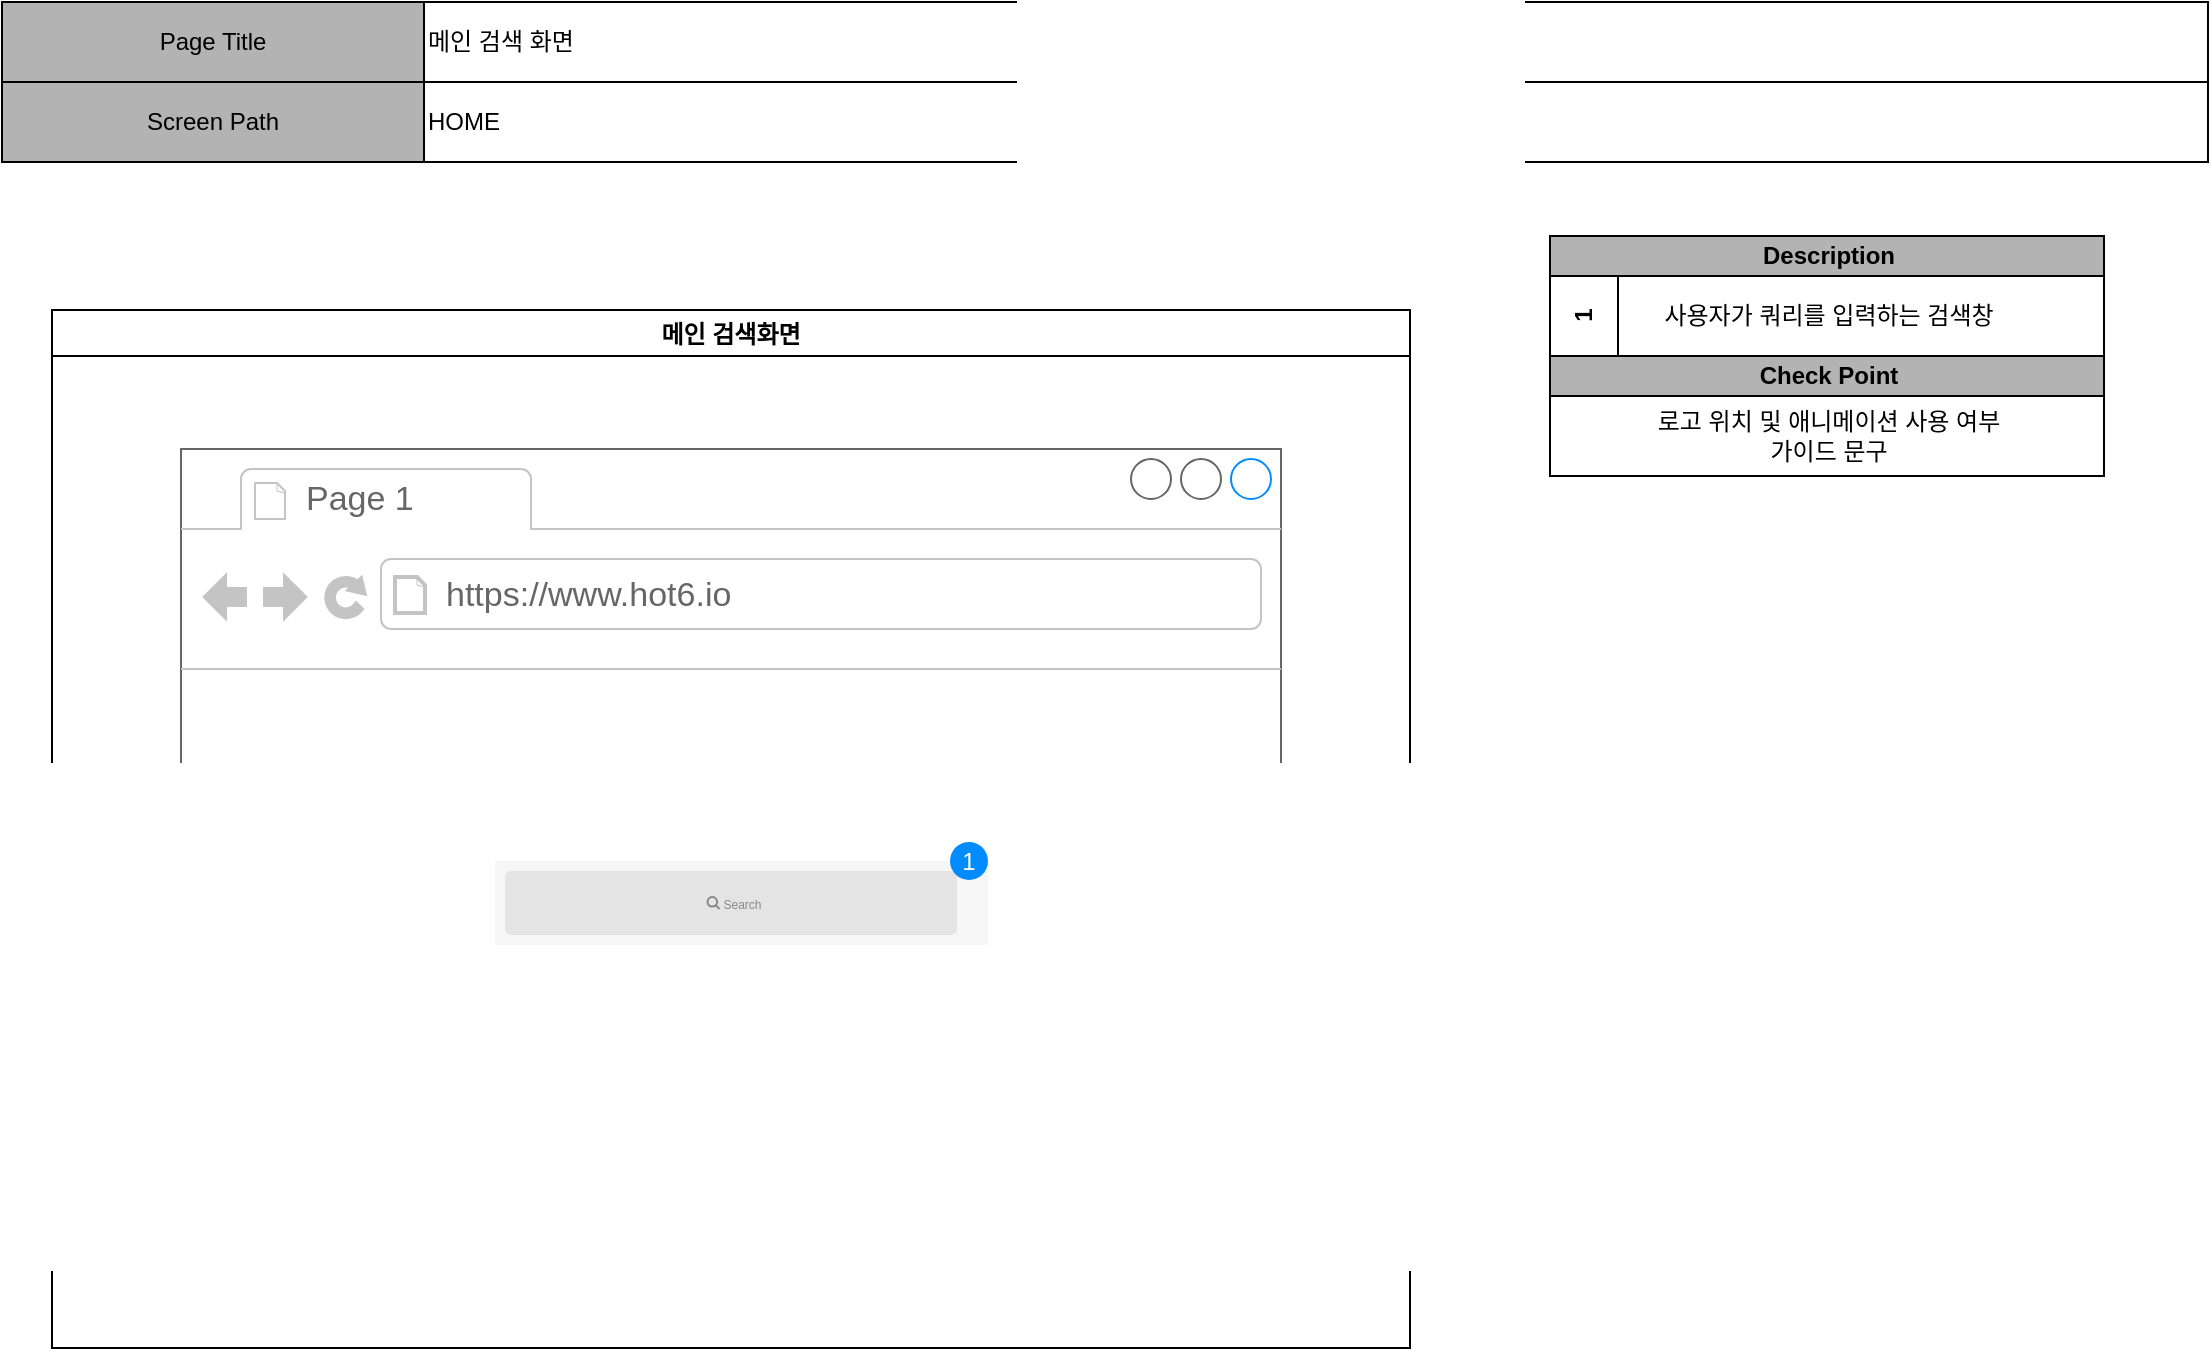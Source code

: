 <mxfile version="14.4.9" type="device" pages="4"><diagram id="tJ8CZz90IbBtDcchQ5Px" name="Page-1"><mxGraphModel dx="1718" dy="963" grid="0" gridSize="10" guides="1" tooltips="1" connect="1" arrows="1" fold="1" page="1" pageScale="1" pageWidth="1169" pageHeight="827" math="0" shadow="0"><root><mxCell id="0"/><mxCell id="1" parent="0"/><mxCell id="Gn2pSE_v8E-xkneGsQMS-18" value="메인 검색화면" style="swimlane;startSize=23;" parent="1" vertex="1"><mxGeometry x="58" y="192" width="679" height="519" as="geometry"><mxRectangle x="53" y="226" width="83" height="23" as="alternateBounds"/></mxGeometry></mxCell><mxCell id="Gn2pSE_v8E-xkneGsQMS-7" value="" style="strokeWidth=1;shadow=0;dashed=0;align=center;html=1;shape=mxgraph.mockup.containers.browserWindow;rSize=0;strokeColor=#666666;strokeColor2=#008cff;strokeColor3=#c4c4c4;mainText=,;recursiveResize=0;" parent="Gn2pSE_v8E-xkneGsQMS-18" vertex="1"><mxGeometry x="64.5" y="69.5" width="550" height="380" as="geometry"/></mxCell><mxCell id="Gn2pSE_v8E-xkneGsQMS-8" value="Page 1" style="strokeWidth=1;shadow=0;dashed=0;align=center;html=1;shape=mxgraph.mockup.containers.anchor;fontSize=17;fontColor=#666666;align=left;" parent="Gn2pSE_v8E-xkneGsQMS-7" vertex="1"><mxGeometry x="60" y="12" width="110" height="26" as="geometry"/></mxCell><mxCell id="Gn2pSE_v8E-xkneGsQMS-9" value="https://www.hot6.io" style="strokeWidth=1;shadow=0;dashed=0;align=center;html=1;shape=mxgraph.mockup.containers.anchor;rSize=0;fontSize=17;fontColor=#666666;align=left;" parent="Gn2pSE_v8E-xkneGsQMS-7" vertex="1"><mxGeometry x="130" y="60" width="250" height="26" as="geometry"/></mxCell><mxCell id="Gn2pSE_v8E-xkneGsQMS-10" value="" style="shape=rect;fillColor=#F6F6F6;strokeColor=none;" parent="Gn2pSE_v8E-xkneGsQMS-7" vertex="1"><mxGeometry x="157" y="206" width="246.5" height="42" as="geometry"/></mxCell><mxCell id="Gn2pSE_v8E-xkneGsQMS-11" value="" style="html=1;strokeWidth=1;shadow=0;dashed=0;shape=mxgraph.ios7ui.marginRect;rx=3;ry=3;rectMargin=5;fillColor=#E4E4E4;strokeColor=none;" parent="Gn2pSE_v8E-xkneGsQMS-10" vertex="1"><mxGeometry width="236" height="42" as="geometry"/></mxCell><mxCell id="Gn2pSE_v8E-xkneGsQMS-12" value="Search" style="shape=mxgraph.ios7.icons.looking_glass;strokeColor=#878789;fillColor=none;fontColor=#878789;labelPosition=right;verticalLabelPosition=middle;align=left;verticalAlign=middle;fontSize=6;fontStyle=0;spacingTop=2;" parent="Gn2pSE_v8E-xkneGsQMS-10" vertex="1"><mxGeometry x="0.5" y="0.5" width="6" height="6" relative="1" as="geometry"><mxPoint x="-17" y="-3" as="offset"/></mxGeometry></mxCell><mxCell id="-sruGp5pN87S7IW7YaDV-1" value="1" style="shape=tapeData;whiteSpace=wrap;html=1;perimeter=ellipsePerimeter;fillColor=#008cff;strokeColor=none;fontColor=#FFFFFF;" parent="Gn2pSE_v8E-xkneGsQMS-10" vertex="1"><mxGeometry x="227.5" y="-9.5" width="19" height="19" as="geometry"/></mxCell><mxCell id="Gn2pSE_v8E-xkneGsQMS-26" value="메인 검색 화면" style="rounded=0;whiteSpace=wrap;html=1;align=left;" parent="1" vertex="1"><mxGeometry x="244" y="38" width="892" height="40" as="geometry"/></mxCell><mxCell id="Gn2pSE_v8E-xkneGsQMS-30" value="HOME" style="rounded=0;whiteSpace=wrap;html=1;align=left;" parent="1" vertex="1"><mxGeometry x="244" y="78" width="892" height="40" as="geometry"/></mxCell><mxCell id="Gn2pSE_v8E-xkneGsQMS-31" value="Page Title" style="rounded=0;whiteSpace=wrap;html=1;fillColor=#B3B3B3;" parent="1" vertex="1"><mxGeometry x="33" y="38" width="211" height="40" as="geometry"/></mxCell><mxCell id="Gn2pSE_v8E-xkneGsQMS-32" value="Screen Path" style="rounded=0;whiteSpace=wrap;html=1;fillColor=#B3B3B3;" parent="1" vertex="1"><mxGeometry x="33" y="78" width="211" height="40" as="geometry"/></mxCell><mxCell id="-sruGp5pN87S7IW7YaDV-2" value="&lt;font color=&quot;#000000&quot;&gt;Description&lt;/font&gt;" style="swimlane;html=1;childLayout=stackLayout;resizeParent=1;resizeParentMax=0;horizontal=1;startSize=20;horizontalStack=0;fontColor=#FFFFFF;allowArrows=0;connectable=0;expand=1;dropTarget=1;fillColor=#B3B3B3;" parent="1" vertex="1"><mxGeometry x="807" y="155" width="277" height="60" as="geometry"/></mxCell><mxCell id="-sruGp5pN87S7IW7YaDV-3" value="1" style="swimlane;html=1;startSize=34;horizontal=0;expand=1;swimlaneLine=1;connectable=0;allowArrows=0;collapsible=0;portConstraintRotation=0;" parent="-sruGp5pN87S7IW7YaDV-2" vertex="1"><mxGeometry y="20" width="277" height="40" as="geometry"/></mxCell><mxCell id="-sruGp5pN87S7IW7YaDV-11" value="&lt;font color=&quot;#000000&quot;&gt;사용자가 쿼리를 입력하는 검색창&lt;/font&gt;" style="text;html=1;align=center;verticalAlign=middle;resizable=0;points=[];autosize=1;fontColor=#FFFFFF;" parent="-sruGp5pN87S7IW7YaDV-3" vertex="1"><mxGeometry x="44.5" y="11" width="188" height="18" as="geometry"/></mxCell><mxCell id="-sruGp5pN87S7IW7YaDV-13" value="&lt;font color=&quot;#000000&quot;&gt;Check Point&lt;/font&gt;" style="swimlane;html=1;childLayout=stackLayout;resizeParent=1;resizeParentMax=0;horizontal=1;startSize=20;horizontalStack=0;fontColor=#FFFFFF;allowArrows=0;connectable=0;expand=1;dropTarget=1;fillColor=#B3B3B3;" parent="1" vertex="1"><mxGeometry x="807" y="215" width="277" height="60" as="geometry"/></mxCell><mxCell id="-sruGp5pN87S7IW7YaDV-14" value="" style="swimlane;html=1;startSize=34;horizontal=0;expand=1;swimlaneLine=0;connectable=0;allowArrows=0;collapsible=0;portConstraintRotation=0;" parent="-sruGp5pN87S7IW7YaDV-13" vertex="1"><mxGeometry y="20" width="277" height="40" as="geometry"/></mxCell><mxCell id="-sruGp5pN87S7IW7YaDV-15" value="&lt;font color=&quot;#000000&quot;&gt;로고 위치 및 애니메이션 사용 여부&lt;br&gt;가이드 문구&lt;br&gt;&lt;/font&gt;" style="text;html=1;align=center;verticalAlign=middle;resizable=0;points=[];autosize=1;fontColor=#FFFFFF;" parent="-sruGp5pN87S7IW7YaDV-14" vertex="1"><mxGeometry x="41.5" y="4" width="195" height="32" as="geometry"/></mxCell></root></mxGraphModel></diagram><diagram name="Page-2" id="vpqSJT_1IO4DNgwDDO2D"><mxGraphModel dx="1718" dy="963" grid="0" gridSize="10" guides="1" tooltips="1" connect="1" arrows="1" fold="1" page="1" pageScale="1" pageWidth="1169" pageHeight="827" math="0" shadow="0"><root><mxCell id="6q8bGgmqDHrHR4Yu0xEB-0"/><mxCell id="6q8bGgmqDHrHR4Yu0xEB-1" parent="6q8bGgmqDHrHR4Yu0xEB-0"/><mxCell id="6q8bGgmqDHrHR4Yu0xEB-2" value="메인 검색화면" style="swimlane;startSize=23;" parent="6q8bGgmqDHrHR4Yu0xEB-1" vertex="1"><mxGeometry x="58" y="192" width="679" height="519" as="geometry"><mxRectangle x="53" y="226" width="83" height="23" as="alternateBounds"/></mxGeometry></mxCell><mxCell id="6q8bGgmqDHrHR4Yu0xEB-3" value="" style="strokeWidth=1;shadow=0;dashed=0;align=center;html=1;shape=mxgraph.mockup.containers.browserWindow;rSize=0;strokeColor=#666666;strokeColor2=#008cff;strokeColor3=#c4c4c4;mainText=,;recursiveResize=0;" parent="6q8bGgmqDHrHR4Yu0xEB-2" vertex="1"><mxGeometry x="64.5" y="69.5" width="550" height="380" as="geometry"/></mxCell><mxCell id="6q8bGgmqDHrHR4Yu0xEB-4" value="Page 1" style="strokeWidth=1;shadow=0;dashed=0;align=center;html=1;shape=mxgraph.mockup.containers.anchor;fontSize=17;fontColor=#666666;align=left;" parent="6q8bGgmqDHrHR4Yu0xEB-3" vertex="1"><mxGeometry x="60" y="12" width="110" height="26" as="geometry"/></mxCell><mxCell id="6q8bGgmqDHrHR4Yu0xEB-5" value="https://www.hot6.io" style="strokeWidth=1;shadow=0;dashed=0;align=center;html=1;shape=mxgraph.mockup.containers.anchor;rSize=0;fontSize=17;fontColor=#666666;align=left;" parent="6q8bGgmqDHrHR4Yu0xEB-3" vertex="1"><mxGeometry x="130" y="60" width="250" height="26" as="geometry"/></mxCell><mxCell id="6q8bGgmqDHrHR4Yu0xEB-6" value="" style="shape=rect;fillColor=#F6F6F6;strokeColor=none;" parent="6q8bGgmqDHrHR4Yu0xEB-3" vertex="1"><mxGeometry x="354" y="206" width="49.5" height="42" as="geometry"/></mxCell><mxCell id="6q8bGgmqDHrHR4Yu0xEB-7" value="" style="html=1;strokeWidth=1;shadow=0;dashed=0;shape=mxgraph.ios7ui.marginRect;rx=3;ry=3;rectMargin=5;fillColor=#E4E4E4;strokeColor=none;" parent="6q8bGgmqDHrHR4Yu0xEB-6" vertex="1"><mxGeometry width="47.391" height="42" as="geometry"/></mxCell><mxCell id="6q8bGgmqDHrHR4Yu0xEB-8" value="Search" style="shape=mxgraph.ios7.icons.looking_glass;strokeColor=#878789;fillColor=none;fontColor=#878789;labelPosition=right;verticalLabelPosition=middle;align=left;verticalAlign=middle;fontSize=6;fontStyle=0;spacingTop=2;" parent="6q8bGgmqDHrHR4Yu0xEB-6" vertex="1"><mxGeometry x="0.5" y="0.5" width="6" height="6" relative="1" as="geometry"><mxPoint x="-17" y="-3" as="offset"/></mxGeometry></mxCell><mxCell id="6q8bGgmqDHrHR4Yu0xEB-22" value="" style="rounded=0;whiteSpace=wrap;html=1;fontColor=#FFFFFF;fillColor=#FFFFFF;" parent="6q8bGgmqDHrHR4Yu0xEB-3" vertex="1"><mxGeometry x="157" y="248" width="246" height="63" as="geometry"/></mxCell><mxCell id="6q8bGgmqDHrHR4Yu0xEB-9" value="1" style="shape=tapeData;whiteSpace=wrap;html=1;perimeter=ellipsePerimeter;fillColor=#008cff;strokeColor=none;fontColor=#FFFFFF;" parent="6q8bGgmqDHrHR4Yu0xEB-3" vertex="1"><mxGeometry x="140.5" y="248" width="19" height="19" as="geometry"/></mxCell><mxCell id="6q8bGgmqDHrHR4Yu0xEB-23" value="&lt;font color=&quot;#000000&quot;&gt;바삭ㅂ&lt;/font&gt;" style="rounded=0;whiteSpace=wrap;html=1;fontColor=#FFFFFF;fillColor=#FFFFFF;align=left;" parent="6q8bGgmqDHrHR4Yu0xEB-3" vertex="1"><mxGeometry x="157" y="207" width="194" height="41" as="geometry"/></mxCell><mxCell id="6q8bGgmqDHrHR4Yu0xEB-25" value="&lt;font color=&quot;#000000&quot;&gt;바삭바삭한&lt;br&gt;&lt;br&gt;&lt;div&gt;&lt;span&gt;바삭바삭한 감자튀김&lt;/span&gt;&lt;/div&gt;&lt;/font&gt;" style="text;html=1;strokeColor=none;fillColor=none;align=left;verticalAlign=middle;whiteSpace=wrap;rounded=0;fontColor=#FFFFFF;" parent="6q8bGgmqDHrHR4Yu0xEB-3" vertex="1"><mxGeometry x="157" y="267" width="225" height="20" as="geometry"/></mxCell><mxCell id="6q8bGgmqDHrHR4Yu0xEB-26" value="2" style="shape=tapeData;whiteSpace=wrap;html=1;perimeter=ellipsePerimeter;fillColor=#008cff;strokeColor=none;fontColor=#FFFFFF;" parent="6q8bGgmqDHrHR4Yu0xEB-3" vertex="1"><mxGeometry x="398.5" y="198.5" width="19" height="19" as="geometry"/></mxCell><mxCell id="6q8bGgmqDHrHR4Yu0xEB-10" value="메인 검색 화면" style="rounded=0;whiteSpace=wrap;html=1;align=left;" parent="6q8bGgmqDHrHR4Yu0xEB-1" vertex="1"><mxGeometry x="244" y="38" width="892" height="40" as="geometry"/></mxCell><mxCell id="6q8bGgmqDHrHR4Yu0xEB-11" value="HOME" style="rounded=0;whiteSpace=wrap;html=1;align=left;" parent="6q8bGgmqDHrHR4Yu0xEB-1" vertex="1"><mxGeometry x="244" y="78" width="892" height="40" as="geometry"/></mxCell><mxCell id="6q8bGgmqDHrHR4Yu0xEB-12" value="Page Title" style="rounded=0;whiteSpace=wrap;html=1;fillColor=#B3B3B3;" parent="6q8bGgmqDHrHR4Yu0xEB-1" vertex="1"><mxGeometry x="33" y="38" width="211" height="40" as="geometry"/></mxCell><mxCell id="6q8bGgmqDHrHR4Yu0xEB-13" value="Screen Path" style="rounded=0;whiteSpace=wrap;html=1;fillColor=#B3B3B3;" parent="6q8bGgmqDHrHR4Yu0xEB-1" vertex="1"><mxGeometry x="33" y="78" width="211" height="40" as="geometry"/></mxCell><mxCell id="6q8bGgmqDHrHR4Yu0xEB-14" value="&lt;font color=&quot;#000000&quot;&gt;Description&lt;/font&gt;" style="swimlane;html=1;childLayout=stackLayout;resizeParent=1;resizeParentMax=0;horizontal=1;startSize=20;horizontalStack=0;fontColor=#FFFFFF;allowArrows=0;connectable=0;expand=1;dropTarget=1;fillColor=#B3B3B3;" parent="6q8bGgmqDHrHR4Yu0xEB-1" vertex="1"><mxGeometry x="807" y="155" width="277" height="60" as="geometry"/></mxCell><mxCell id="6q8bGgmqDHrHR4Yu0xEB-15" value="1" style="swimlane;html=1;startSize=34;horizontal=0;expand=1;swimlaneLine=1;connectable=0;allowArrows=0;collapsible=0;portConstraintRotation=0;" parent="6q8bGgmqDHrHR4Yu0xEB-14" vertex="1"><mxGeometry y="20" width="277" height="40" as="geometry"/></mxCell><mxCell id="6q8bGgmqDHrHR4Yu0xEB-16" value="&lt;font color=&quot;#000000&quot;&gt;검색어 자동완성&lt;/font&gt;" style="text;html=1;align=left;verticalAlign=middle;resizable=0;points=[];autosize=1;fontColor=#FFFFFF;" parent="6q8bGgmqDHrHR4Yu0xEB-15" vertex="1"><mxGeometry x="36" y="11" width="97" height="18" as="geometry"/></mxCell><mxCell id="6q8bGgmqDHrHR4Yu0xEB-17" value="2" style="swimlane;html=1;startSize=34;horizontal=0;expand=1;swimlaneLine=1;connectable=0;allowArrows=0;collapsible=0;portConstraintRotation=0;" parent="6q8bGgmqDHrHR4Yu0xEB-1" vertex="1"><mxGeometry x="807" y="215" width="277" height="40" as="geometry"/></mxCell><mxCell id="6q8bGgmqDHrHR4Yu0xEB-27" value="&lt;font color=&quot;#000000&quot;&gt;검색 버튼&lt;/font&gt;" style="text;html=1;align=left;verticalAlign=middle;resizable=0;points=[];autosize=1;fontColor=#FFFFFF;" parent="6q8bGgmqDHrHR4Yu0xEB-17" vertex="1"><mxGeometry x="36" y="11" width="61" height="18" as="geometry"/></mxCell><mxCell id="6q8bGgmqDHrHR4Yu0xEB-18" value="&lt;font color=&quot;#000000&quot;&gt;Check Point&lt;/font&gt;" style="swimlane;html=1;childLayout=stackLayout;resizeParent=1;resizeParentMax=0;horizontal=1;startSize=20;horizontalStack=0;fontColor=#FFFFFF;allowArrows=0;connectable=0;expand=1;dropTarget=1;fillColor=#B3B3B3;" parent="6q8bGgmqDHrHR4Yu0xEB-1" vertex="1"><mxGeometry x="807" y="255" width="277" height="60" as="geometry"/></mxCell><mxCell id="6q8bGgmqDHrHR4Yu0xEB-19" value="" style="swimlane;html=1;startSize=34;horizontal=0;expand=1;swimlaneLine=0;connectable=0;allowArrows=0;collapsible=0;portConstraintRotation=0;" parent="6q8bGgmqDHrHR4Yu0xEB-18" vertex="1"><mxGeometry y="20" width="277" height="40" as="geometry"/></mxCell><mxCell id="6q8bGgmqDHrHR4Yu0xEB-20" value="&lt;font color=&quot;#000000&quot;&gt;검색어 자동완성 구현 방안&lt;/font&gt;" style="text;html=1;align=center;verticalAlign=middle;resizable=0;points=[];autosize=1;fontColor=#FFFFFF;" parent="6q8bGgmqDHrHR4Yu0xEB-19" vertex="1"><mxGeometry x="63.5" y="11" width="152" height="18" as="geometry"/></mxCell><mxCell id="6q8bGgmqDHrHR4Yu0xEB-24" value="Text" style="text;html=1;strokeColor=none;fillColor=none;align=center;verticalAlign=middle;whiteSpace=wrap;rounded=0;fontColor=#FFFFFF;" parent="6q8bGgmqDHrHR4Yu0xEB-1" vertex="1"><mxGeometry x="563" y="377" width="40" height="20" as="geometry"/></mxCell></root></mxGraphModel></diagram><diagram name="Page-3" id="-iKPffQd7Rwq9hsvsqCi"><mxGraphModel dx="1718" dy="963" grid="0" gridSize="10" guides="1" tooltips="1" connect="1" arrows="1" fold="1" page="1" pageScale="1" pageWidth="1169" pageHeight="827" math="0" shadow="0"><root><mxCell id="P-Wq0m0dTGD_G5Dj56aR-0"/><mxCell id="P-Wq0m0dTGD_G5Dj56aR-1" parent="P-Wq0m0dTGD_G5Dj56aR-0"/><mxCell id="P-Wq0m0dTGD_G5Dj56aR-2" value="메인 검색화면" style="swimlane;startSize=23;" parent="P-Wq0m0dTGD_G5Dj56aR-1" vertex="1"><mxGeometry x="58" y="192" width="679" height="519" as="geometry"><mxRectangle x="53" y="226" width="83" height="23" as="alternateBounds"/></mxGeometry></mxCell><mxCell id="P-Wq0m0dTGD_G5Dj56aR-3" value="" style="strokeWidth=1;shadow=0;dashed=0;align=center;html=1;shape=mxgraph.mockup.containers.browserWindow;rSize=0;strokeColor=#666666;strokeColor2=#008cff;strokeColor3=#c4c4c4;mainText=,;recursiveResize=0;" parent="P-Wq0m0dTGD_G5Dj56aR-2" vertex="1"><mxGeometry x="64.5" y="69.5" width="550" height="380" as="geometry"/></mxCell><mxCell id="P-Wq0m0dTGD_G5Dj56aR-4" value="Page 1" style="strokeWidth=1;shadow=0;dashed=0;align=center;html=1;shape=mxgraph.mockup.containers.anchor;fontSize=17;fontColor=#666666;align=left;" parent="P-Wq0m0dTGD_G5Dj56aR-3" vertex="1"><mxGeometry x="60" y="12" width="110" height="26" as="geometry"/></mxCell><mxCell id="P-Wq0m0dTGD_G5Dj56aR-5" value="https://www.hot6.io" style="strokeWidth=1;shadow=0;dashed=0;align=center;html=1;shape=mxgraph.mockup.containers.anchor;rSize=0;fontSize=17;fontColor=#666666;align=left;" parent="P-Wq0m0dTGD_G5Dj56aR-3" vertex="1"><mxGeometry x="130" y="60" width="250" height="26" as="geometry"/></mxCell><mxCell id="P-Wq0m0dTGD_G5Dj56aR-9" value="1" style="shape=tapeData;whiteSpace=wrap;html=1;perimeter=ellipsePerimeter;fillColor=#008cff;strokeColor=none;fontColor=#FFFFFF;" parent="P-Wq0m0dTGD_G5Dj56aR-3" vertex="1"><mxGeometry x="209.5" y="180.5" width="19" height="19" as="geometry"/></mxCell><mxCell id="0c9kzMR1wt8X-wGRqivl-0" value="" style="html=1;aspect=fixed;strokeColor=none;shadow=0;align=center;verticalAlign=top;fillColor=#3B8DF1;shape=mxgraph.gcp2.loading_2;fontColor=#FFFFFF;" parent="P-Wq0m0dTGD_G5Dj56aR-3" vertex="1"><mxGeometry x="228.5" y="185.5" width="93" height="100" as="geometry"/></mxCell><mxCell id="P-Wq0m0dTGD_G5Dj56aR-10" value="로딩 화면" style="rounded=0;whiteSpace=wrap;html=1;align=left;" parent="P-Wq0m0dTGD_G5Dj56aR-1" vertex="1"><mxGeometry x="244" y="38" width="892" height="40" as="geometry"/></mxCell><mxCell id="P-Wq0m0dTGD_G5Dj56aR-11" value="HOME&amp;gt;로딩화면" style="rounded=0;whiteSpace=wrap;html=1;align=left;" parent="P-Wq0m0dTGD_G5Dj56aR-1" vertex="1"><mxGeometry x="244" y="78" width="892" height="40" as="geometry"/></mxCell><mxCell id="P-Wq0m0dTGD_G5Dj56aR-12" value="Page Title" style="rounded=0;whiteSpace=wrap;html=1;fillColor=#B3B3B3;" parent="P-Wq0m0dTGD_G5Dj56aR-1" vertex="1"><mxGeometry x="33" y="38" width="211" height="40" as="geometry"/></mxCell><mxCell id="P-Wq0m0dTGD_G5Dj56aR-13" value="Screen Path" style="rounded=0;whiteSpace=wrap;html=1;fillColor=#B3B3B3;" parent="P-Wq0m0dTGD_G5Dj56aR-1" vertex="1"><mxGeometry x="33" y="78" width="211" height="40" as="geometry"/></mxCell><mxCell id="P-Wq0m0dTGD_G5Dj56aR-14" value="&lt;font color=&quot;#000000&quot;&gt;Description&lt;/font&gt;" style="swimlane;html=1;childLayout=stackLayout;resizeParent=1;resizeParentMax=0;horizontal=1;startSize=20;horizontalStack=0;fontColor=#FFFFFF;allowArrows=0;connectable=0;expand=1;dropTarget=1;fillColor=#B3B3B3;" parent="P-Wq0m0dTGD_G5Dj56aR-1" vertex="1"><mxGeometry x="807" y="155" width="277" height="60" as="geometry"/></mxCell><mxCell id="P-Wq0m0dTGD_G5Dj56aR-15" value="1" style="swimlane;html=1;startSize=34;horizontal=0;expand=1;swimlaneLine=1;connectable=0;allowArrows=0;collapsible=0;portConstraintRotation=0;" parent="P-Wq0m0dTGD_G5Dj56aR-14" vertex="1"><mxGeometry y="20" width="277" height="40" as="geometry"/></mxCell><mxCell id="P-Wq0m0dTGD_G5Dj56aR-16" value="&lt;font color=&quot;#000000&quot;&gt;서버로부터 데이터 받아오는 동안 UI 노출&lt;/font&gt;" style="text;html=1;align=center;verticalAlign=middle;resizable=0;points=[];autosize=1;fontColor=#FFFFFF;" parent="P-Wq0m0dTGD_G5Dj56aR-15" vertex="1"><mxGeometry x="33.5" y="11" width="231" height="18" as="geometry"/></mxCell><mxCell id="P-Wq0m0dTGD_G5Dj56aR-17" value="2" style="swimlane;html=1;startSize=34;horizontal=0;expand=1;swimlaneLine=1;connectable=0;allowArrows=0;collapsible=0;portConstraintRotation=0;" parent="P-Wq0m0dTGD_G5Dj56aR-1" vertex="1"><mxGeometry x="807" y="215" width="277" height="40" as="geometry"/></mxCell><mxCell id="P-Wq0m0dTGD_G5Dj56aR-18" value="&lt;font color=&quot;#000000&quot;&gt;Check Point&lt;/font&gt;" style="swimlane;html=1;childLayout=stackLayout;resizeParent=1;resizeParentMax=0;horizontal=1;startSize=20;horizontalStack=0;fontColor=#FFFFFF;allowArrows=0;connectable=0;expand=1;dropTarget=1;fillColor=#B3B3B3;" parent="P-Wq0m0dTGD_G5Dj56aR-1" vertex="1"><mxGeometry x="807" y="255" width="277" height="60" as="geometry"/></mxCell><mxCell id="P-Wq0m0dTGD_G5Dj56aR-19" value="" style="swimlane;html=1;startSize=34;horizontal=0;expand=1;swimlaneLine=0;connectable=0;allowArrows=0;collapsible=0;portConstraintRotation=0;" parent="P-Wq0m0dTGD_G5Dj56aR-18" vertex="1"><mxGeometry y="20" width="277" height="40" as="geometry"/></mxCell><mxCell id="P-Wq0m0dTGD_G5Dj56aR-20" value="&lt;font color=&quot;#000000&quot;&gt;UI와 함께 노출될 문구 ex) 음식점 검색중&lt;/font&gt;" style="text;html=1;align=center;verticalAlign=middle;resizable=0;points=[];autosize=1;fontColor=#FFFFFF;" parent="P-Wq0m0dTGD_G5Dj56aR-19" vertex="1"><mxGeometry x="25.5" y="11" width="227" height="18" as="geometry"/></mxCell></root></mxGraphModel></diagram><diagram name="Page-4" id="cVW3kFRGkIc9RtlGrei3"><mxGraphModel dx="1718" dy="963" grid="0" gridSize="10" guides="1" tooltips="1" connect="1" arrows="1" fold="1" page="1" pageScale="1" pageWidth="1169" pageHeight="827" math="0" shadow="0"><root><mxCell id="N931hlRNsWBY_slafvLS-0"/><mxCell id="N931hlRNsWBY_slafvLS-1" parent="N931hlRNsWBY_slafvLS-0"/><mxCell id="N931hlRNsWBY_slafvLS-2" value="검색 결과 화면" style="swimlane;startSize=23;" parent="N931hlRNsWBY_slafvLS-1" vertex="1"><mxGeometry x="58" y="192" width="682" height="519" as="geometry"><mxRectangle x="53" y="226" width="83" height="23" as="alternateBounds"/></mxGeometry></mxCell><mxCell id="N931hlRNsWBY_slafvLS-3" value="" style="strokeWidth=1;shadow=0;dashed=0;align=center;html=1;shape=mxgraph.mockup.containers.browserWindow;rSize=0;strokeColor=#666666;strokeColor2=#008cff;strokeColor3=#c4c4c4;mainText=,;recursiveResize=0;fillColor=none;" parent="N931hlRNsWBY_slafvLS-2" vertex="1"><mxGeometry x="64.5" y="69.5" width="550.5" height="380" as="geometry"/></mxCell><mxCell id="N931hlRNsWBY_slafvLS-4" value="Page 1" style="strokeWidth=1;shadow=0;dashed=0;align=center;html=1;shape=mxgraph.mockup.containers.anchor;fontSize=17;fontColor=#666666;align=left;" parent="N931hlRNsWBY_slafvLS-3" vertex="1"><mxGeometry x="60" y="12" width="110" height="26" as="geometry"/></mxCell><mxCell id="N931hlRNsWBY_slafvLS-5" value="https://www.hot6.io?query=바삭바삭+감자튀김" style="strokeWidth=1;shadow=0;dashed=0;align=center;html=1;shape=mxgraph.mockup.containers.anchor;rSize=0;fontSize=17;fontColor=#666666;align=left;" parent="N931hlRNsWBY_slafvLS-3" vertex="1"><mxGeometry x="130" y="60" width="250" height="26" as="geometry"/></mxCell><mxCell id="eQMBQLVpYmiieMcdr1Ue-0" value="" style="shape=rect;fillColor=#F6F6F6;strokeColor=none;fontColor=#FFFFFF;align=left;" parent="N931hlRNsWBY_slafvLS-3" vertex="1"><mxGeometry x="101.25" y="114.5" width="347.5" height="20" as="geometry"/></mxCell><mxCell id="eQMBQLVpYmiieMcdr1Ue-1" value="" style="html=1;strokeWidth=1;shadow=0;dashed=0;shape=mxgraph.ios7ui.marginRect;rx=3;ry=3;rectMargin=5;fillColor=#E4E4E4;strokeColor=none;" parent="eQMBQLVpYmiieMcdr1Ue-0" vertex="1"><mxGeometry width="347.5" height="20" as="geometry"/></mxCell><mxCell id="eQMBQLVpYmiieMcdr1Ue-2" value="Search" style="shape=mxgraph.ios7.icons.looking_glass;strokeColor=#878789;fillColor=none;fontColor=#878789;labelPosition=right;verticalLabelPosition=middle;align=left;verticalAlign=middle;fontSize=6;fontStyle=0;spacingTop=2;" parent="eQMBQLVpYmiieMcdr1Ue-0" vertex="1"><mxGeometry x="0.5" y="0.5" width="6" height="6" relative="1" as="geometry"><mxPoint x="-17" y="-3" as="offset"/></mxGeometry></mxCell><mxCell id="5AOHdrZSxBjCkSxZ8ipe-0" value="" style="ellipse;whiteSpace=wrap;html=1;aspect=fixed;fontColor=#FFFFFF;align=left;fillColor=none;" parent="N931hlRNsWBY_slafvLS-3" vertex="1"><mxGeometry x="255.75" y="154.5" width="38.5" height="38.5" as="geometry"/></mxCell><mxCell id="5AOHdrZSxBjCkSxZ8ipe-3" value="&lt;font style=&quot;font-size: 8px&quot;&gt;겉바속촉&lt;/font&gt;" style="text;html=1;strokeColor=none;fillColor=none;align=center;verticalAlign=middle;whiteSpace=wrap;rounded=0;" parent="N931hlRNsWBY_slafvLS-3" vertex="1"><mxGeometry x="285.5" y="154.5" width="65" height="19" as="geometry"/></mxCell><mxCell id="5AOHdrZSxBjCkSxZ8ipe-4" value="&lt;font style=&quot;font-size: 8px&quot;&gt;빠삭킹&lt;/font&gt;" style="text;html=1;strokeColor=none;fillColor=none;align=center;verticalAlign=middle;whiteSpace=wrap;rounded=0;" parent="N931hlRNsWBY_slafvLS-3" vertex="1"><mxGeometry x="275.5" y="180.5" width="65" height="19" as="geometry"/></mxCell><mxCell id="5AOHdrZSxBjCkSxZ8ipe-5" value="&lt;span style=&quot;font-size: 8px&quot;&gt;빠삭하게&lt;/span&gt;" style="text;html=1;strokeColor=none;fillColor=none;align=center;verticalAlign=middle;whiteSpace=wrap;rounded=0;" parent="N931hlRNsWBY_slafvLS-3" vertex="1"><mxGeometry x="199.5" y="155.5" width="65" height="19" as="geometry"/></mxCell><mxCell id="5AOHdrZSxBjCkSxZ8ipe-6" value="&lt;span style=&quot;font-size: 8px&quot;&gt;노릇노릇&lt;/span&gt;" style="text;html=1;strokeColor=none;fillColor=none;align=center;verticalAlign=middle;whiteSpace=wrap;rounded=0;" parent="N931hlRNsWBY_slafvLS-3" vertex="1"><mxGeometry x="244.5" y="137.5" width="65" height="19" as="geometry"/></mxCell><mxCell id="5AOHdrZSxBjCkSxZ8ipe-7" value="&lt;b&gt;&lt;font color=&quot;#000000&quot;&gt;바삭바삭&lt;/font&gt;&lt;/b&gt;" style="text;html=1;strokeColor=none;fillColor=none;align=center;verticalAlign=middle;whiteSpace=wrap;rounded=0;fontColor=#008CFF;" parent="N931hlRNsWBY_slafvLS-3" vertex="1"><mxGeometry x="198.5" y="182.5" width="73" height="20" as="geometry"/></mxCell><mxCell id="SODg68knDkVPc1G_eHWf-0" value="1" style="shape=tapeData;whiteSpace=wrap;html=1;perimeter=ellipsePerimeter;fillColor=#008cff;strokeColor=none;fontColor=#FFFFFF;" parent="N931hlRNsWBY_slafvLS-3" vertex="1"><mxGeometry x="80.5" y="115" width="19" height="19" as="geometry"/></mxCell><mxCell id="SODg68knDkVPc1G_eHWf-1" value="2" style="shape=tapeData;whiteSpace=wrap;html=1;perimeter=ellipsePerimeter;fillColor=#008cff;strokeColor=none;fontColor=#FFFFFF;" parent="N931hlRNsWBY_slafvLS-3" vertex="1"><mxGeometry x="343.5" y="142.5" width="19" height="19" as="geometry"/></mxCell><mxCell id="entjMQ0m12qwPIHToita-1" value="01" style="shape=tapeData;whiteSpace=wrap;html=1;perimeter=ellipsePerimeter;strokeColor=none;fontColor=#FFFFFF;fillColor=#333333;" parent="N931hlRNsWBY_slafvLS-3" vertex="1"><mxGeometry x="25.5" y="213.5" width="19" height="19" as="geometry"/></mxCell><mxCell id="entjMQ0m12qwPIHToita-2" value="&lt;b&gt;퀸즈버거 - 홍대점&lt;/b&gt;" style="text;html=1;strokeColor=none;fillColor=none;align=center;verticalAlign=middle;whiteSpace=wrap;rounded=0;fontColor=#000000;" parent="N931hlRNsWBY_slafvLS-3" vertex="1"><mxGeometry x="49.5" y="213" width="102.75" height="20" as="geometry"/></mxCell><mxCell id="entjMQ0m12qwPIHToita-4" value="" style="rounded=0;whiteSpace=wrap;html=1;fillColor=#333333;fontColor=#000000;align=left;" parent="N931hlRNsWBY_slafvLS-3" vertex="1"><mxGeometry x="160.5" y="221" width="80" height="4" as="geometry"/></mxCell><mxCell id="entjMQ0m12qwPIHToita-5" value="" style="rounded=0;whiteSpace=wrap;html=1;fontColor=#000000;align=left;fillColor=#CCCCCC;" parent="N931hlRNsWBY_slafvLS-3" vertex="1"><mxGeometry x="240.5" y="221" width="20" height="4" as="geometry"/></mxCell><mxCell id="entjMQ0m12qwPIHToita-6" value="&lt;font color=&quot;#666666&quot; style=&quot;font-size: 8px&quot;&gt;유사도 &lt;b style=&quot;font-size: 8px&quot;&gt;매우높음&lt;/b&gt;&lt;/font&gt;" style="text;html=1;strokeColor=none;fillColor=none;align=center;verticalAlign=middle;whiteSpace=wrap;rounded=0;fontColor=#000000;fontSize=6;" parent="N931hlRNsWBY_slafvLS-3" vertex="1"><mxGeometry x="242.5" y="213.5" width="129.5" height="20" as="geometry"/></mxCell><mxCell id="lxZg6hXWkkcPPgLB7WCA-0" value="3" style="shape=tapeData;whiteSpace=wrap;html=1;perimeter=ellipsePerimeter;fillColor=#008cff;strokeColor=none;fontColor=#FFFFFF;" parent="N931hlRNsWBY_slafvLS-3" vertex="1"><mxGeometry x="2.5" y="258.5" width="19" height="19" as="geometry"/></mxCell><mxCell id="lxZg6hXWkkcPPgLB7WCA-1" value="4" style="shape=tapeData;whiteSpace=wrap;html=1;perimeter=ellipsePerimeter;fillColor=#008cff;strokeColor=none;fontColor=#FFFFFF;" parent="N931hlRNsWBY_slafvLS-3" vertex="1"><mxGeometry x="350.5" y="213" width="19" height="19" as="geometry"/></mxCell><mxCell id="lxZg6hXWkkcPPgLB7WCA-2" value="5" style="shape=tapeData;whiteSpace=wrap;html=1;perimeter=ellipsePerimeter;fillColor=#008cff;strokeColor=none;fontColor=#FFFFFF;" parent="N931hlRNsWBY_slafvLS-3" vertex="1"><mxGeometry x="141.5" y="258.5" width="19" height="19" as="geometry"/></mxCell><mxCell id="wu9jUUGOZFdm-dSp2EXp-3" value="" style="rounded=0;whiteSpace=wrap;html=1;fillColor=#CCCCCC;fontSize=6;fontColor=#000000;align=left;strokeColor=none;" parent="N931hlRNsWBY_slafvLS-3" vertex="1"><mxGeometry x="50.5" y="278.5" width="40" height="11" as="geometry"/></mxCell><mxCell id="wu9jUUGOZFdm-dSp2EXp-2" value="" style="rounded=0;whiteSpace=wrap;html=1;fillColor=#CCCCCC;fontSize=6;fontColor=#000000;align=left;strokeColor=none;" parent="N931hlRNsWBY_slafvLS-3" vertex="1"><mxGeometry x="125.5" y="278.5" width="40" height="11" as="geometry"/></mxCell><mxCell id="wu9jUUGOZFdm-dSp2EXp-1" value="" style="rounded=0;whiteSpace=wrap;html=1;fillColor=#CCCCCC;fontSize=6;fontColor=#000000;align=left;strokeColor=none;" parent="N931hlRNsWBY_slafvLS-3" vertex="1"><mxGeometry x="93.5" y="301.5" width="40" height="11" as="geometry"/></mxCell><mxCell id="wu9jUUGOZFdm-dSp2EXp-0" value="" style="rounded=0;whiteSpace=wrap;html=1;fillColor=#CCCCCC;fontSize=6;fontColor=#000000;align=left;strokeColor=none;" parent="N931hlRNsWBY_slafvLS-3" vertex="1"><mxGeometry x="325.5" y="301.5" width="42" height="11" as="geometry"/></mxCell><mxCell id="entjMQ0m12qwPIHToita-7" value="이집 감자튀김 잘하네 바삭바삭하고 버거는 쏘쏘인데 감튀는 대박임&lt;br&gt;&lt;br&gt;불고기 버거랑 감자튀김 추천입니다. 버거는 기본에 충실한 맛이고, 감자 튀김은 바삭바삭하고 소스도 괜찮아여" style="text;html=1;fillColor=none;align=left;verticalAlign=middle;whiteSpace=wrap;rounded=0;fontSize=6;fontColor=#000000;strokeColor=#000000;" parent="N931hlRNsWBY_slafvLS-3" vertex="1"><mxGeometry x="25.5" y="254.5" width="496.5" height="84.5" as="geometry"/></mxCell><mxCell id="oUKubDcR-U4Hz_ODpd6k-0" value="&lt;font style=&quot;font-size: 10px&quot;&gt;서울특별시 마포구 와우산로 37&lt;/font&gt;" style="text;html=1;strokeColor=none;fillColor=none;align=center;verticalAlign=middle;whiteSpace=wrap;rounded=0;" vertex="1" parent="N931hlRNsWBY_slafvLS-3"><mxGeometry x="29.5" y="229.5" width="189" height="20" as="geometry"/></mxCell><mxCell id="5AOHdrZSxBjCkSxZ8ipe-2" value="" style="endArrow=none;html=1;fontColor=#FFFFFF;exitX=0.002;exitY=0.442;exitDx=0;exitDy=0;exitPerimeter=0;entryX=1.002;entryY=0.442;entryDx=0;entryDy=0;entryPerimeter=0;" parent="N931hlRNsWBY_slafvLS-2" edge="1"><mxGeometry width="50" height="50" relative="1" as="geometry"><mxPoint x="64.6" y="244.46" as="sourcePoint"/><mxPoint x="614.6" y="244.46" as="targetPoint"/></mxGeometry></mxCell><mxCell id="N931hlRNsWBY_slafvLS-10" value="검색 결과 화면" style="rounded=0;whiteSpace=wrap;html=1;align=left;" parent="N931hlRNsWBY_slafvLS-1" vertex="1"><mxGeometry x="244" y="38" width="892" height="40" as="geometry"/></mxCell><mxCell id="N931hlRNsWBY_slafvLS-11" value="HOME&amp;gt;로딩화면&amp;gt;검색결과화면" style="rounded=0;whiteSpace=wrap;html=1;align=left;" parent="N931hlRNsWBY_slafvLS-1" vertex="1"><mxGeometry x="244" y="78" width="892" height="40" as="geometry"/></mxCell><mxCell id="N931hlRNsWBY_slafvLS-12" value="Page Title" style="rounded=0;whiteSpace=wrap;html=1;fillColor=#B3B3B3;" parent="N931hlRNsWBY_slafvLS-1" vertex="1"><mxGeometry x="33" y="38" width="211" height="40" as="geometry"/></mxCell><mxCell id="N931hlRNsWBY_slafvLS-13" value="Screen Path" style="rounded=0;whiteSpace=wrap;html=1;fillColor=#B3B3B3;" parent="N931hlRNsWBY_slafvLS-1" vertex="1"><mxGeometry x="33" y="78" width="211" height="40" as="geometry"/></mxCell><mxCell id="N931hlRNsWBY_slafvLS-14" value="&lt;font color=&quot;#000000&quot;&gt;Description&lt;/font&gt;" style="swimlane;html=1;childLayout=stackLayout;resizeParent=1;resizeParentMax=0;horizontal=1;startSize=20;horizontalStack=0;fontColor=#FFFFFF;allowArrows=0;connectable=0;expand=1;dropTarget=1;fillColor=#B3B3B3;" parent="N931hlRNsWBY_slafvLS-1" vertex="1"><mxGeometry x="807" y="155" width="277" height="60" as="geometry"/></mxCell><mxCell id="N931hlRNsWBY_slafvLS-15" value="1" style="swimlane;html=1;startSize=34;horizontal=0;expand=1;swimlaneLine=1;connectable=0;allowArrows=0;collapsible=0;portConstraintRotation=0;" parent="N931hlRNsWBY_slafvLS-14" vertex="1"><mxGeometry y="20" width="277" height="40" as="geometry"/></mxCell><mxCell id="N931hlRNsWBY_slafvLS-16" value="&lt;font color=&quot;#000000&quot;&gt;재검색을 위한 검색창&lt;/font&gt;" style="text;html=1;align=left;verticalAlign=middle;resizable=0;points=[];autosize=1;fontColor=#FFFFFF;" parent="N931hlRNsWBY_slafvLS-15" vertex="1"><mxGeometry x="37" y="11" width="125" height="18" as="geometry"/></mxCell><mxCell id="N931hlRNsWBY_slafvLS-17" value="2" style="swimlane;html=1;startSize=34;horizontal=0;expand=1;swimlaneLine=1;connectable=0;allowArrows=0;collapsible=0;portConstraintRotation=0;" parent="N931hlRNsWBY_slafvLS-1" vertex="1"><mxGeometry x="807" y="215" width="277" height="40" as="geometry"/></mxCell><mxCell id="Orlc3wCB0MLFGJ62v70F-3" value="&lt;font color=&quot;#000000&quot;&gt;유사도 높은 단어로 서칭하기 위한 UI&lt;/font&gt;" style="text;html=1;align=left;verticalAlign=middle;resizable=0;points=[];autosize=1;fontColor=#FFFFFF;" parent="N931hlRNsWBY_slafvLS-17" vertex="1"><mxGeometry x="37" y="11" width="207" height="18" as="geometry"/></mxCell><mxCell id="N931hlRNsWBY_slafvLS-18" value="&lt;font color=&quot;#000000&quot;&gt;Check Point&lt;/font&gt;" style="swimlane;html=1;childLayout=stackLayout;resizeParent=1;resizeParentMax=0;horizontal=1;startSize=20;horizontalStack=0;fontColor=#FFFFFF;allowArrows=0;connectable=0;expand=1;dropTarget=1;fillColor=#B3B3B3;" parent="N931hlRNsWBY_slafvLS-1" vertex="1"><mxGeometry x="807" y="375" width="277" height="62" as="geometry"/></mxCell><mxCell id="N931hlRNsWBY_slafvLS-19" value="" style="swimlane;html=1;startSize=34;horizontal=0;expand=1;swimlaneLine=0;connectable=0;allowArrows=0;collapsible=0;portConstraintRotation=0;" parent="N931hlRNsWBY_slafvLS-18" vertex="1"><mxGeometry y="20" width="277" height="42" as="geometry"/></mxCell><mxCell id="Orlc3wCB0MLFGJ62v70F-7" value="2 - 비슷한 단어를 표현부에서 여러개로 토큰화 될시 논의&lt;br&gt;&lt;div style=&quot;text-align: left&quot;&gt;&lt;span&gt;4- 연관성 척도 논의 매우높음, 높음, 보통, 낮음 등&lt;/span&gt;&lt;/div&gt;" style="text;html=1;align=center;verticalAlign=middle;resizable=0;points=[];autosize=1;fontSize=6;fontColor=#000000;" parent="N931hlRNsWBY_slafvLS-19" vertex="1"><mxGeometry x="10" y="12.5" width="261" height="17" as="geometry"/></mxCell><mxCell id="Orlc3wCB0MLFGJ62v70F-0" value="3" style="swimlane;html=1;startSize=34;horizontal=0;expand=1;swimlaneLine=1;connectable=0;allowArrows=0;collapsible=0;portConstraintRotation=0;" parent="N931hlRNsWBY_slafvLS-1" vertex="1"><mxGeometry x="807" y="255" width="277" height="40" as="geometry"/></mxCell><mxCell id="Orlc3wCB0MLFGJ62v70F-4" value="&lt;font color=&quot;#000000&quot;&gt;식당 및 리뷰 표현부&lt;/font&gt;" style="text;html=1;align=left;verticalAlign=middle;resizable=0;points=[];autosize=1;fontColor=#FFFFFF;" parent="Orlc3wCB0MLFGJ62v70F-0" vertex="1"><mxGeometry x="37" y="11" width="116" height="18" as="geometry"/></mxCell><mxCell id="Orlc3wCB0MLFGJ62v70F-1" value="4" style="swimlane;html=1;startSize=34;horizontal=0;expand=1;swimlaneLine=1;connectable=0;allowArrows=0;collapsible=0;portConstraintRotation=0;" parent="N931hlRNsWBY_slafvLS-1" vertex="1"><mxGeometry x="807" y="295" width="277" height="40" as="geometry"/></mxCell><mxCell id="Orlc3wCB0MLFGJ62v70F-5" value="&lt;font color=&quot;#000000&quot;&gt;검색어와 식당의 연관성 표현&lt;/font&gt;" style="text;html=1;align=left;verticalAlign=middle;resizable=0;points=[];autosize=1;fontColor=#FFFFFF;" parent="Orlc3wCB0MLFGJ62v70F-1" vertex="1"><mxGeometry x="37" y="11" width="164" height="18" as="geometry"/></mxCell><mxCell id="Orlc3wCB0MLFGJ62v70F-2" value="5" style="swimlane;html=1;startSize=34;horizontal=0;expand=1;swimlaneLine=1;connectable=0;allowArrows=0;collapsible=0;portConstraintRotation=0;" parent="N931hlRNsWBY_slafvLS-1" vertex="1"><mxGeometry x="807" y="335" width="277" height="40" as="geometry"/></mxCell><mxCell id="Orlc3wCB0MLFGJ62v70F-6" value="&lt;font color=&quot;#000000&quot;&gt;검색어 텍스트 하이라이팅&lt;/font&gt;" style="text;html=1;align=left;verticalAlign=middle;resizable=0;points=[];autosize=1;fontColor=#FFFFFF;" parent="Orlc3wCB0MLFGJ62v70F-2" vertex="1"><mxGeometry x="37" y="11" width="149" height="18" as="geometry"/></mxCell></root></mxGraphModel></diagram></mxfile>